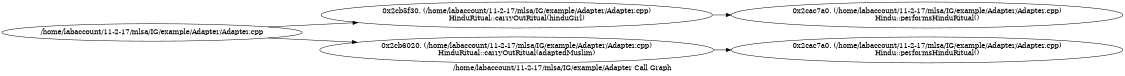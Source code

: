 digraph "/home/labaccount/11-2-17/mlsa/IG/example/Adapter Call Graph" {
	graph [dpi=300
		rankdir=LR
		size="7.5, 10"
		label="/home/labaccount/11-2-17/mlsa/IG/example/Adapter Call Graph"
	];

	Node0x816339998 [shape=oval, label="/home/labaccount/11-2-17/mlsa/IG/example/Adapter/Adapter.cpp"];
	Node0x384699449 [shape=oval, label="0x2cb5f30. (/home/labaccount/11-2-17/mlsa/IG/example/Adapter/Adapter.cpp)\nHinduRitual::carryOutRitual(hinduGirl)"];
	Node0x816339998 -> Node0x384699449;
	Node0x662282699 [shape=oval, label="0x2cb6020. (/home/labaccount/11-2-17/mlsa/IG/example/Adapter/Adapter.cpp)\nHinduRitual::carryOutRitual(adaptedMuslim)"];
	Node0x816339998 -> Node0x662282699;
	Node0x290210186 [shape=oval, label="0x2cac7a0. (/home/labaccount/11-2-17/mlsa/IG/example/Adapter/Adapter.cpp)\nHindu::performsHinduRitual()"];
	Node0x384699449 -> Node0x290210186;
	Node0x345518296 [shape=oval, label="0x2cac7a0. (/home/labaccount/11-2-17/mlsa/IG/example/Adapter/Adapter.cpp)\nHindu::performsHinduRitual()"];
	Node0x662282699 -> Node0x345518296;
}